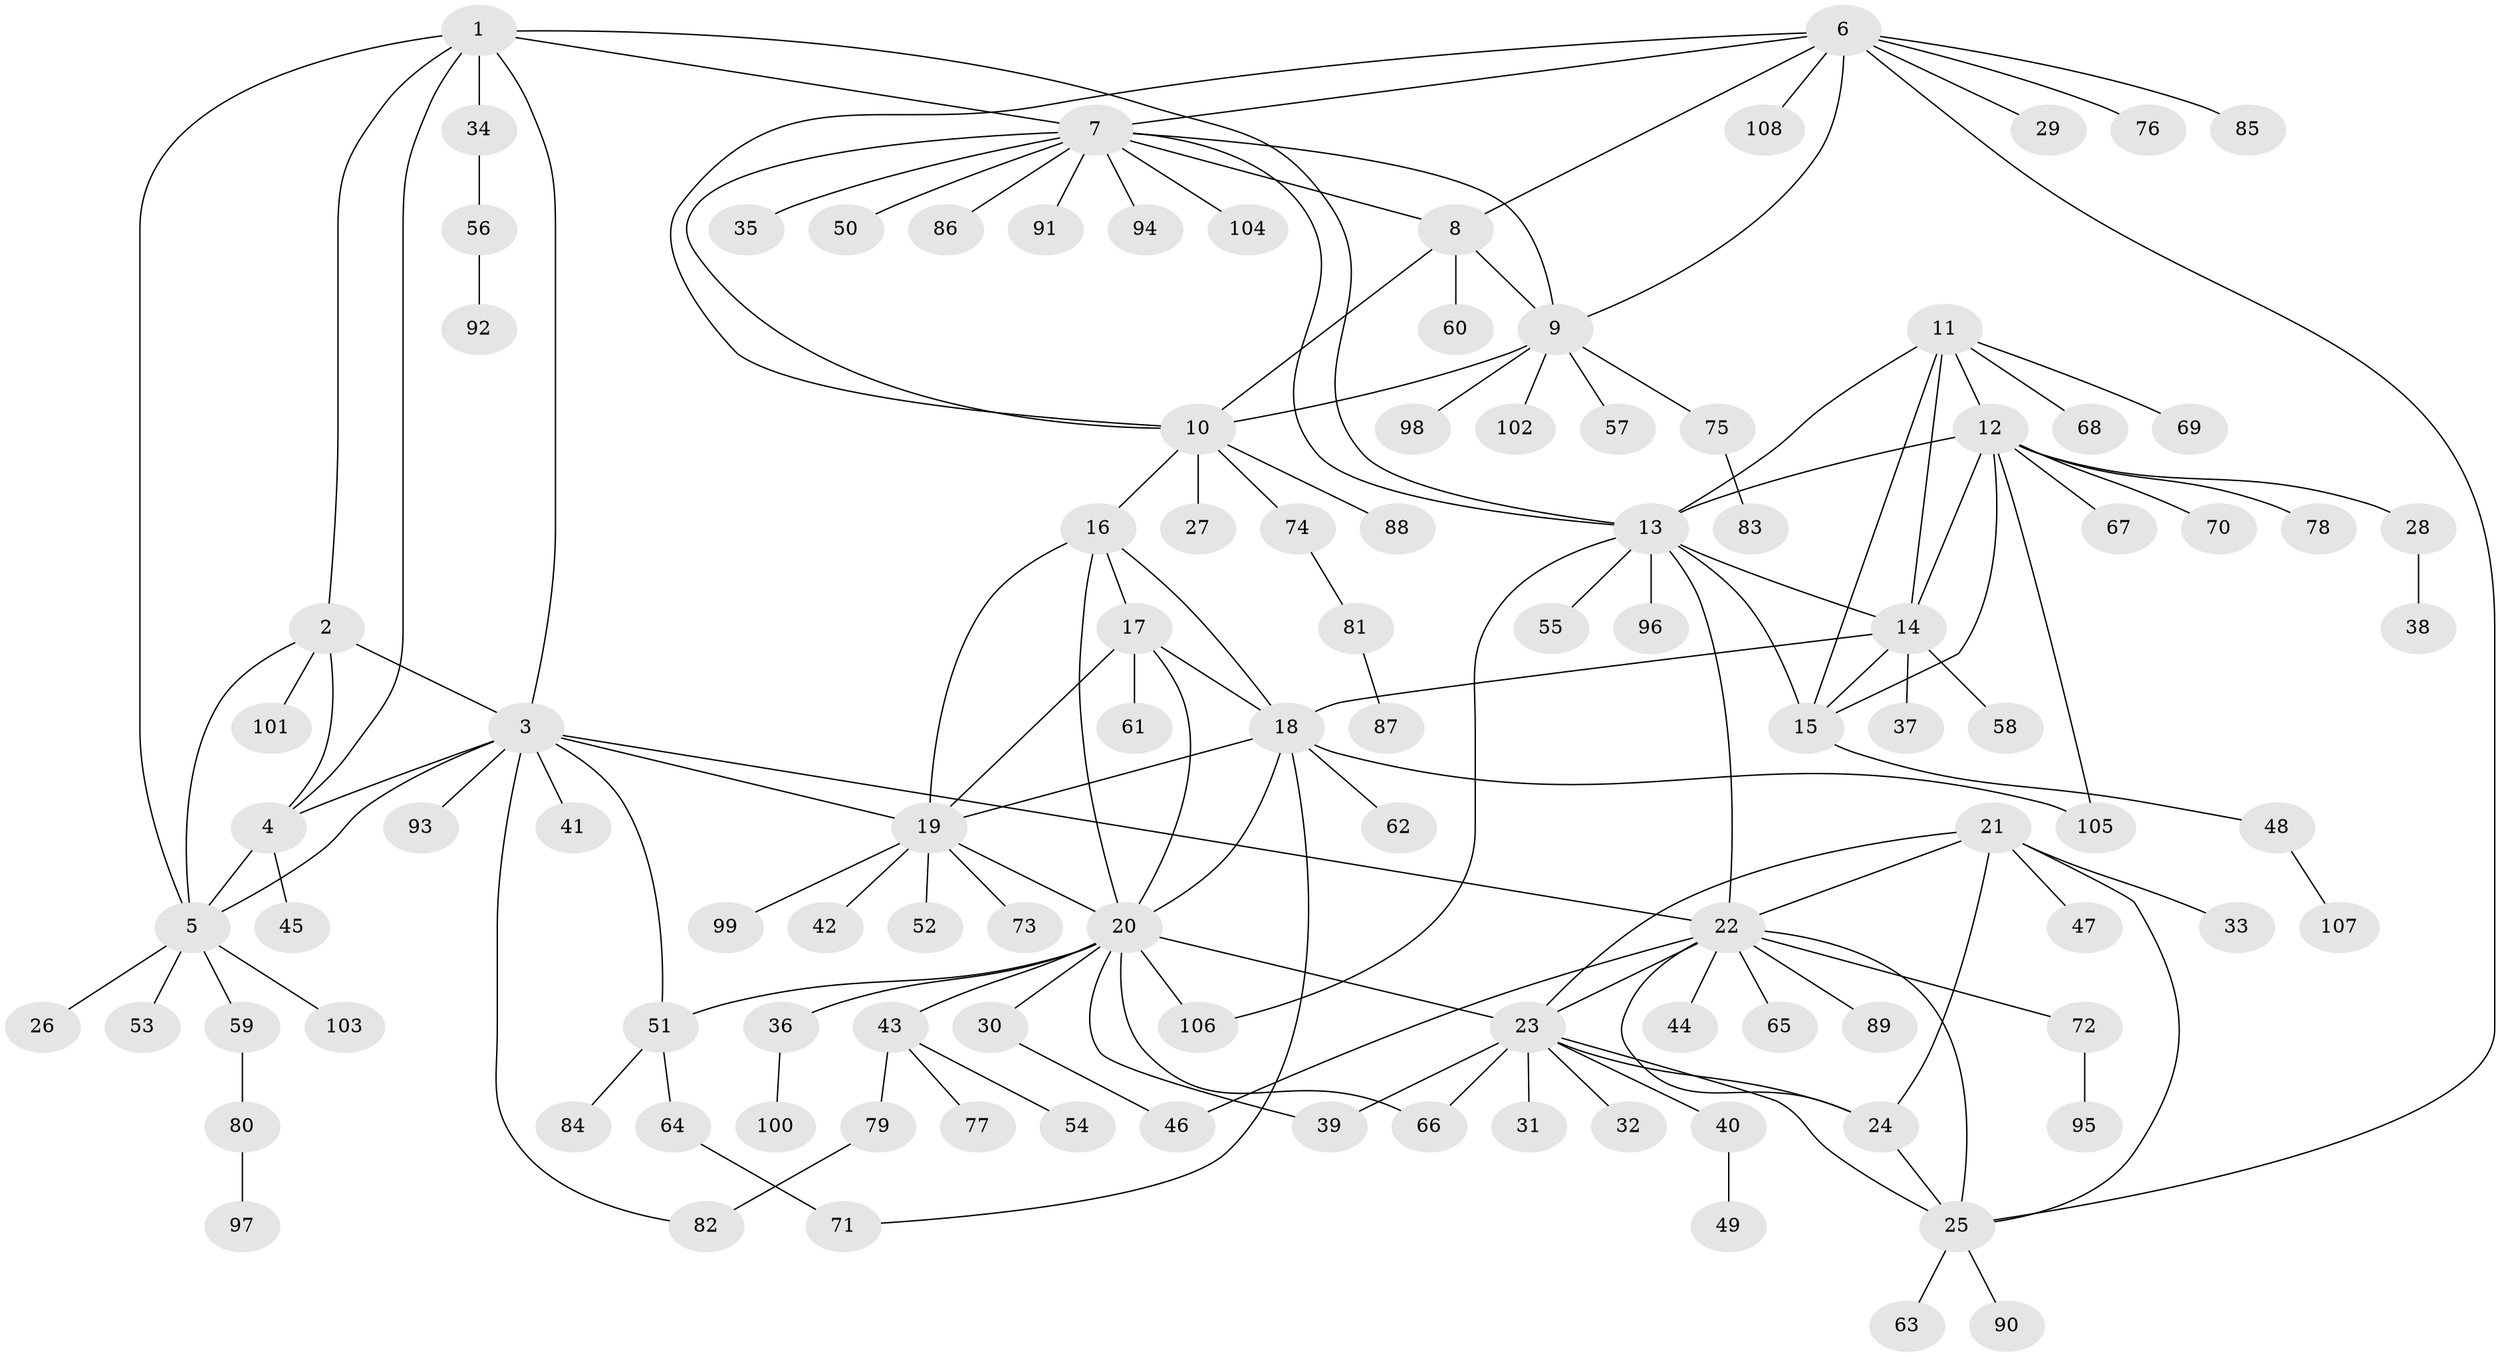 // coarse degree distribution, {6: 0.023529411764705882, 5: 0.03529411764705882, 9: 0.03529411764705882, 7: 0.03529411764705882, 8: 0.03529411764705882, 11: 0.023529411764705882, 4: 0.058823529411764705, 14: 0.011764705882352941, 10: 0.011764705882352941, 1: 0.5764705882352941, 2: 0.15294117647058825}
// Generated by graph-tools (version 1.1) at 2025/52/02/27/25 19:52:17]
// undirected, 108 vertices, 151 edges
graph export_dot {
graph [start="1"]
  node [color=gray90,style=filled];
  1;
  2;
  3;
  4;
  5;
  6;
  7;
  8;
  9;
  10;
  11;
  12;
  13;
  14;
  15;
  16;
  17;
  18;
  19;
  20;
  21;
  22;
  23;
  24;
  25;
  26;
  27;
  28;
  29;
  30;
  31;
  32;
  33;
  34;
  35;
  36;
  37;
  38;
  39;
  40;
  41;
  42;
  43;
  44;
  45;
  46;
  47;
  48;
  49;
  50;
  51;
  52;
  53;
  54;
  55;
  56;
  57;
  58;
  59;
  60;
  61;
  62;
  63;
  64;
  65;
  66;
  67;
  68;
  69;
  70;
  71;
  72;
  73;
  74;
  75;
  76;
  77;
  78;
  79;
  80;
  81;
  82;
  83;
  84;
  85;
  86;
  87;
  88;
  89;
  90;
  91;
  92;
  93;
  94;
  95;
  96;
  97;
  98;
  99;
  100;
  101;
  102;
  103;
  104;
  105;
  106;
  107;
  108;
  1 -- 2;
  1 -- 3;
  1 -- 4;
  1 -- 5;
  1 -- 7;
  1 -- 13;
  1 -- 34;
  2 -- 3;
  2 -- 4;
  2 -- 5;
  2 -- 101;
  3 -- 4;
  3 -- 5;
  3 -- 19;
  3 -- 22;
  3 -- 41;
  3 -- 51;
  3 -- 82;
  3 -- 93;
  4 -- 5;
  4 -- 45;
  5 -- 26;
  5 -- 53;
  5 -- 59;
  5 -- 103;
  6 -- 7;
  6 -- 8;
  6 -- 9;
  6 -- 10;
  6 -- 25;
  6 -- 29;
  6 -- 76;
  6 -- 85;
  6 -- 108;
  7 -- 8;
  7 -- 9;
  7 -- 10;
  7 -- 13;
  7 -- 35;
  7 -- 50;
  7 -- 86;
  7 -- 91;
  7 -- 94;
  7 -- 104;
  8 -- 9;
  8 -- 10;
  8 -- 60;
  9 -- 10;
  9 -- 57;
  9 -- 75;
  9 -- 98;
  9 -- 102;
  10 -- 16;
  10 -- 27;
  10 -- 74;
  10 -- 88;
  11 -- 12;
  11 -- 13;
  11 -- 14;
  11 -- 15;
  11 -- 68;
  11 -- 69;
  12 -- 13;
  12 -- 14;
  12 -- 15;
  12 -- 28;
  12 -- 67;
  12 -- 70;
  12 -- 78;
  12 -- 105;
  13 -- 14;
  13 -- 15;
  13 -- 22;
  13 -- 55;
  13 -- 96;
  13 -- 106;
  14 -- 15;
  14 -- 18;
  14 -- 37;
  14 -- 58;
  15 -- 48;
  16 -- 17;
  16 -- 18;
  16 -- 19;
  16 -- 20;
  17 -- 18;
  17 -- 19;
  17 -- 20;
  17 -- 61;
  18 -- 19;
  18 -- 20;
  18 -- 62;
  18 -- 71;
  18 -- 105;
  19 -- 20;
  19 -- 42;
  19 -- 52;
  19 -- 73;
  19 -- 99;
  20 -- 23;
  20 -- 30;
  20 -- 36;
  20 -- 39;
  20 -- 43;
  20 -- 51;
  20 -- 66;
  20 -- 106;
  21 -- 22;
  21 -- 23;
  21 -- 24;
  21 -- 25;
  21 -- 33;
  21 -- 47;
  22 -- 23;
  22 -- 24;
  22 -- 25;
  22 -- 44;
  22 -- 46;
  22 -- 65;
  22 -- 72;
  22 -- 89;
  23 -- 24;
  23 -- 25;
  23 -- 31;
  23 -- 32;
  23 -- 39;
  23 -- 40;
  23 -- 66;
  24 -- 25;
  25 -- 63;
  25 -- 90;
  28 -- 38;
  30 -- 46;
  34 -- 56;
  36 -- 100;
  40 -- 49;
  43 -- 54;
  43 -- 77;
  43 -- 79;
  48 -- 107;
  51 -- 64;
  51 -- 84;
  56 -- 92;
  59 -- 80;
  64 -- 71;
  72 -- 95;
  74 -- 81;
  75 -- 83;
  79 -- 82;
  80 -- 97;
  81 -- 87;
}
